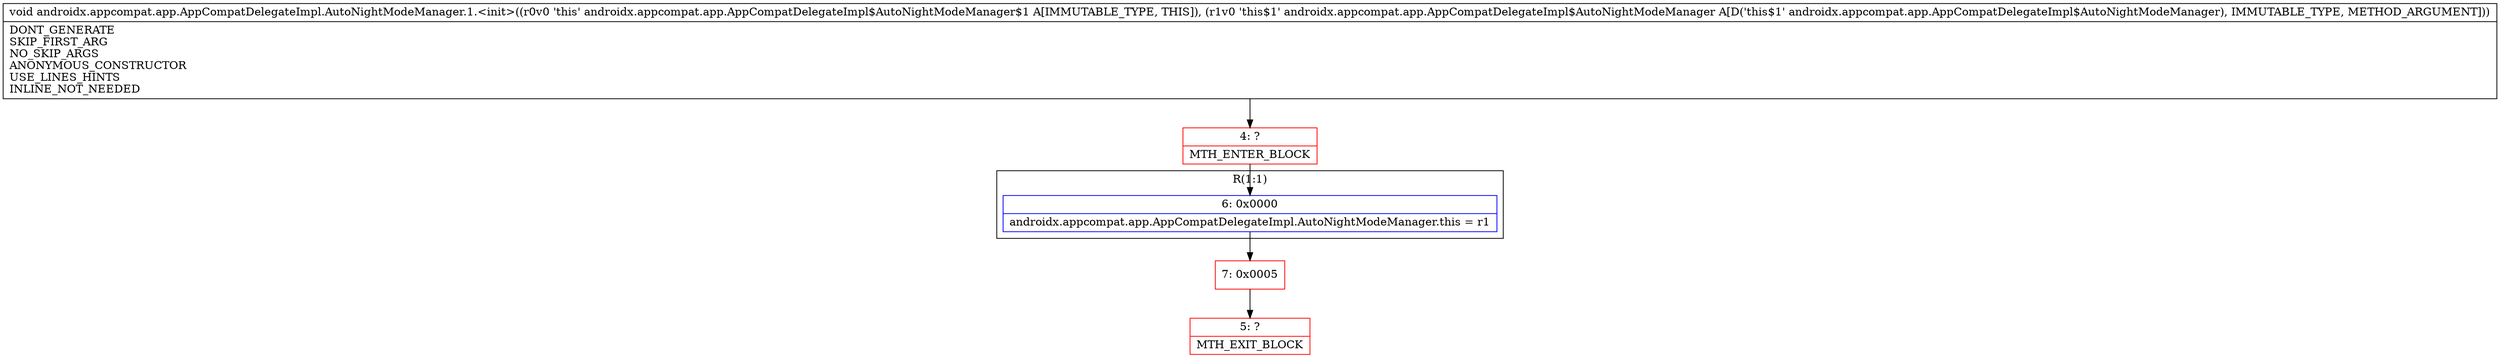 digraph "CFG forandroidx.appcompat.app.AppCompatDelegateImpl.AutoNightModeManager.1.\<init\>(Landroidx\/appcompat\/app\/AppCompatDelegateImpl$AutoNightModeManager;)V" {
subgraph cluster_Region_865923995 {
label = "R(1:1)";
node [shape=record,color=blue];
Node_6 [shape=record,label="{6\:\ 0x0000|androidx.appcompat.app.AppCompatDelegateImpl.AutoNightModeManager.this = r1\l}"];
}
Node_4 [shape=record,color=red,label="{4\:\ ?|MTH_ENTER_BLOCK\l}"];
Node_7 [shape=record,color=red,label="{7\:\ 0x0005}"];
Node_5 [shape=record,color=red,label="{5\:\ ?|MTH_EXIT_BLOCK\l}"];
MethodNode[shape=record,label="{void androidx.appcompat.app.AppCompatDelegateImpl.AutoNightModeManager.1.\<init\>((r0v0 'this' androidx.appcompat.app.AppCompatDelegateImpl$AutoNightModeManager$1 A[IMMUTABLE_TYPE, THIS]), (r1v0 'this$1' androidx.appcompat.app.AppCompatDelegateImpl$AutoNightModeManager A[D('this$1' androidx.appcompat.app.AppCompatDelegateImpl$AutoNightModeManager), IMMUTABLE_TYPE, METHOD_ARGUMENT]))  | DONT_GENERATE\lSKIP_FIRST_ARG\lNO_SKIP_ARGS\lANONYMOUS_CONSTRUCTOR\lUSE_LINES_HINTS\lINLINE_NOT_NEEDED\l}"];
MethodNode -> Node_4;Node_6 -> Node_7;
Node_4 -> Node_6;
Node_7 -> Node_5;
}

